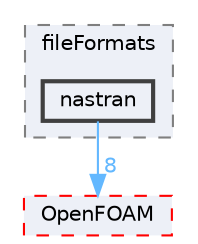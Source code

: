 digraph "src/fileFormats/nastran"
{
 // LATEX_PDF_SIZE
  bgcolor="transparent";
  edge [fontname=Helvetica,fontsize=10,labelfontname=Helvetica,labelfontsize=10];
  node [fontname=Helvetica,fontsize=10,shape=box,height=0.2,width=0.4];
  compound=true
  subgraph clusterdir_b05602f37bb521a7142c0a3e200b5f35 {
    graph [ bgcolor="#edf0f7", pencolor="grey50", label="fileFormats", fontname=Helvetica,fontsize=10 style="filled,dashed", URL="dir_b05602f37bb521a7142c0a3e200b5f35.html",tooltip=""]
  dir_289cba873235e87d1ad2b4eca237c5bc [label="nastran", fillcolor="#edf0f7", color="grey25", style="filled,bold", URL="dir_289cba873235e87d1ad2b4eca237c5bc.html",tooltip=""];
  }
  dir_c5473ff19b20e6ec4dfe5c310b3778a8 [label="OpenFOAM", fillcolor="#edf0f7", color="red", style="filled,dashed", URL="dir_c5473ff19b20e6ec4dfe5c310b3778a8.html",tooltip=""];
  dir_289cba873235e87d1ad2b4eca237c5bc->dir_c5473ff19b20e6ec4dfe5c310b3778a8 [headlabel="8", labeldistance=1.5 headhref="dir_002515_002695.html" href="dir_002515_002695.html" color="steelblue1" fontcolor="steelblue1"];
}
